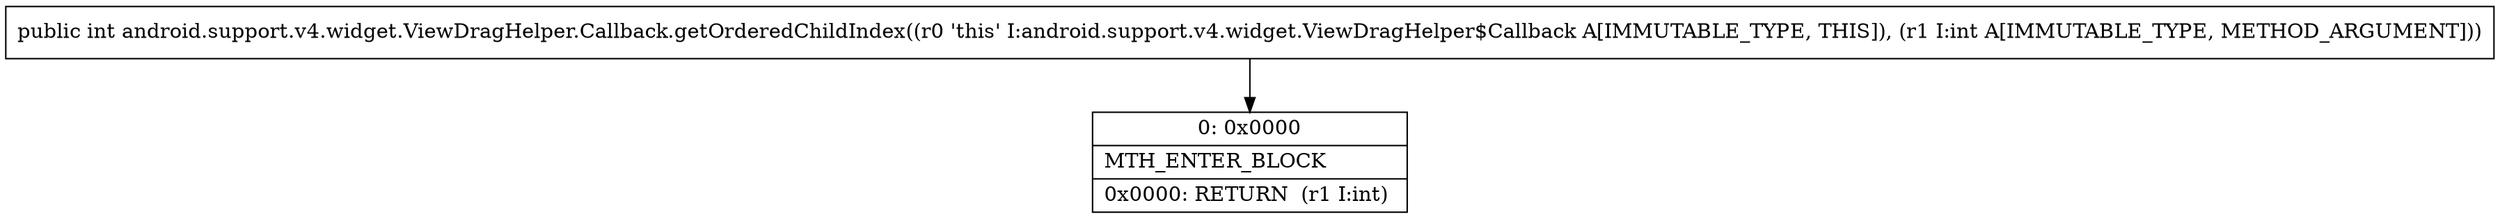 digraph "CFG forandroid.support.v4.widget.ViewDragHelper.Callback.getOrderedChildIndex(I)I" {
Node_0 [shape=record,label="{0\:\ 0x0000|MTH_ENTER_BLOCK\l|0x0000: RETURN  (r1 I:int) \l}"];
MethodNode[shape=record,label="{public int android.support.v4.widget.ViewDragHelper.Callback.getOrderedChildIndex((r0 'this' I:android.support.v4.widget.ViewDragHelper$Callback A[IMMUTABLE_TYPE, THIS]), (r1 I:int A[IMMUTABLE_TYPE, METHOD_ARGUMENT])) }"];
MethodNode -> Node_0;
}


